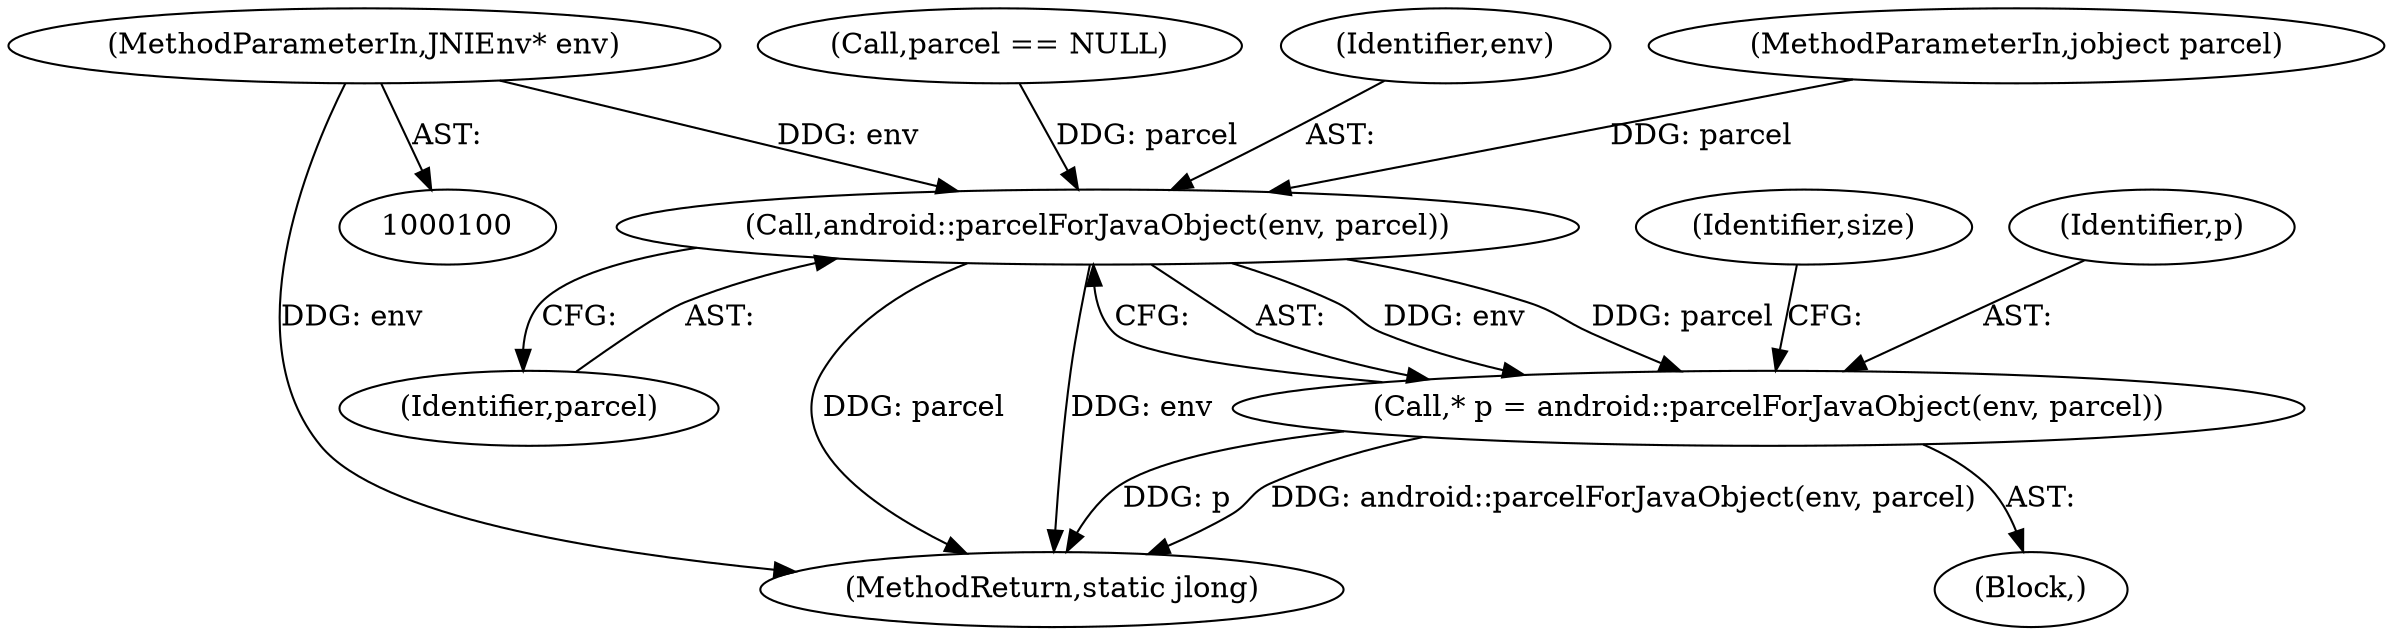 digraph "0_Android_1e72dc7a3074cd0b44d89afbf39bbf5000ef7cc3@pointer" {
"1000101" [label="(MethodParameterIn,JNIEnv* env)"];
"1000115" [label="(Call,android::parcelForJavaObject(env, parcel))"];
"1000113" [label="(Call,* p = android::parcelForJavaObject(env, parcel))"];
"1000113" [label="(Call,* p = android::parcelForJavaObject(env, parcel))"];
"1000117" [label="(Identifier,parcel)"];
"1000154" [label="(MethodReturn,static jlong)"];
"1000115" [label="(Call,android::parcelForJavaObject(env, parcel))"];
"1000106" [label="(Call,parcel == NULL)"];
"1000120" [label="(Identifier,size)"];
"1000116" [label="(Identifier,env)"];
"1000103" [label="(MethodParameterIn,jobject parcel)"];
"1000104" [label="(Block,)"];
"1000101" [label="(MethodParameterIn,JNIEnv* env)"];
"1000114" [label="(Identifier,p)"];
"1000101" -> "1000100"  [label="AST: "];
"1000101" -> "1000154"  [label="DDG: env"];
"1000101" -> "1000115"  [label="DDG: env"];
"1000115" -> "1000113"  [label="AST: "];
"1000115" -> "1000117"  [label="CFG: "];
"1000116" -> "1000115"  [label="AST: "];
"1000117" -> "1000115"  [label="AST: "];
"1000113" -> "1000115"  [label="CFG: "];
"1000115" -> "1000154"  [label="DDG: parcel"];
"1000115" -> "1000154"  [label="DDG: env"];
"1000115" -> "1000113"  [label="DDG: env"];
"1000115" -> "1000113"  [label="DDG: parcel"];
"1000106" -> "1000115"  [label="DDG: parcel"];
"1000103" -> "1000115"  [label="DDG: parcel"];
"1000113" -> "1000104"  [label="AST: "];
"1000114" -> "1000113"  [label="AST: "];
"1000120" -> "1000113"  [label="CFG: "];
"1000113" -> "1000154"  [label="DDG: p"];
"1000113" -> "1000154"  [label="DDG: android::parcelForJavaObject(env, parcel)"];
}
